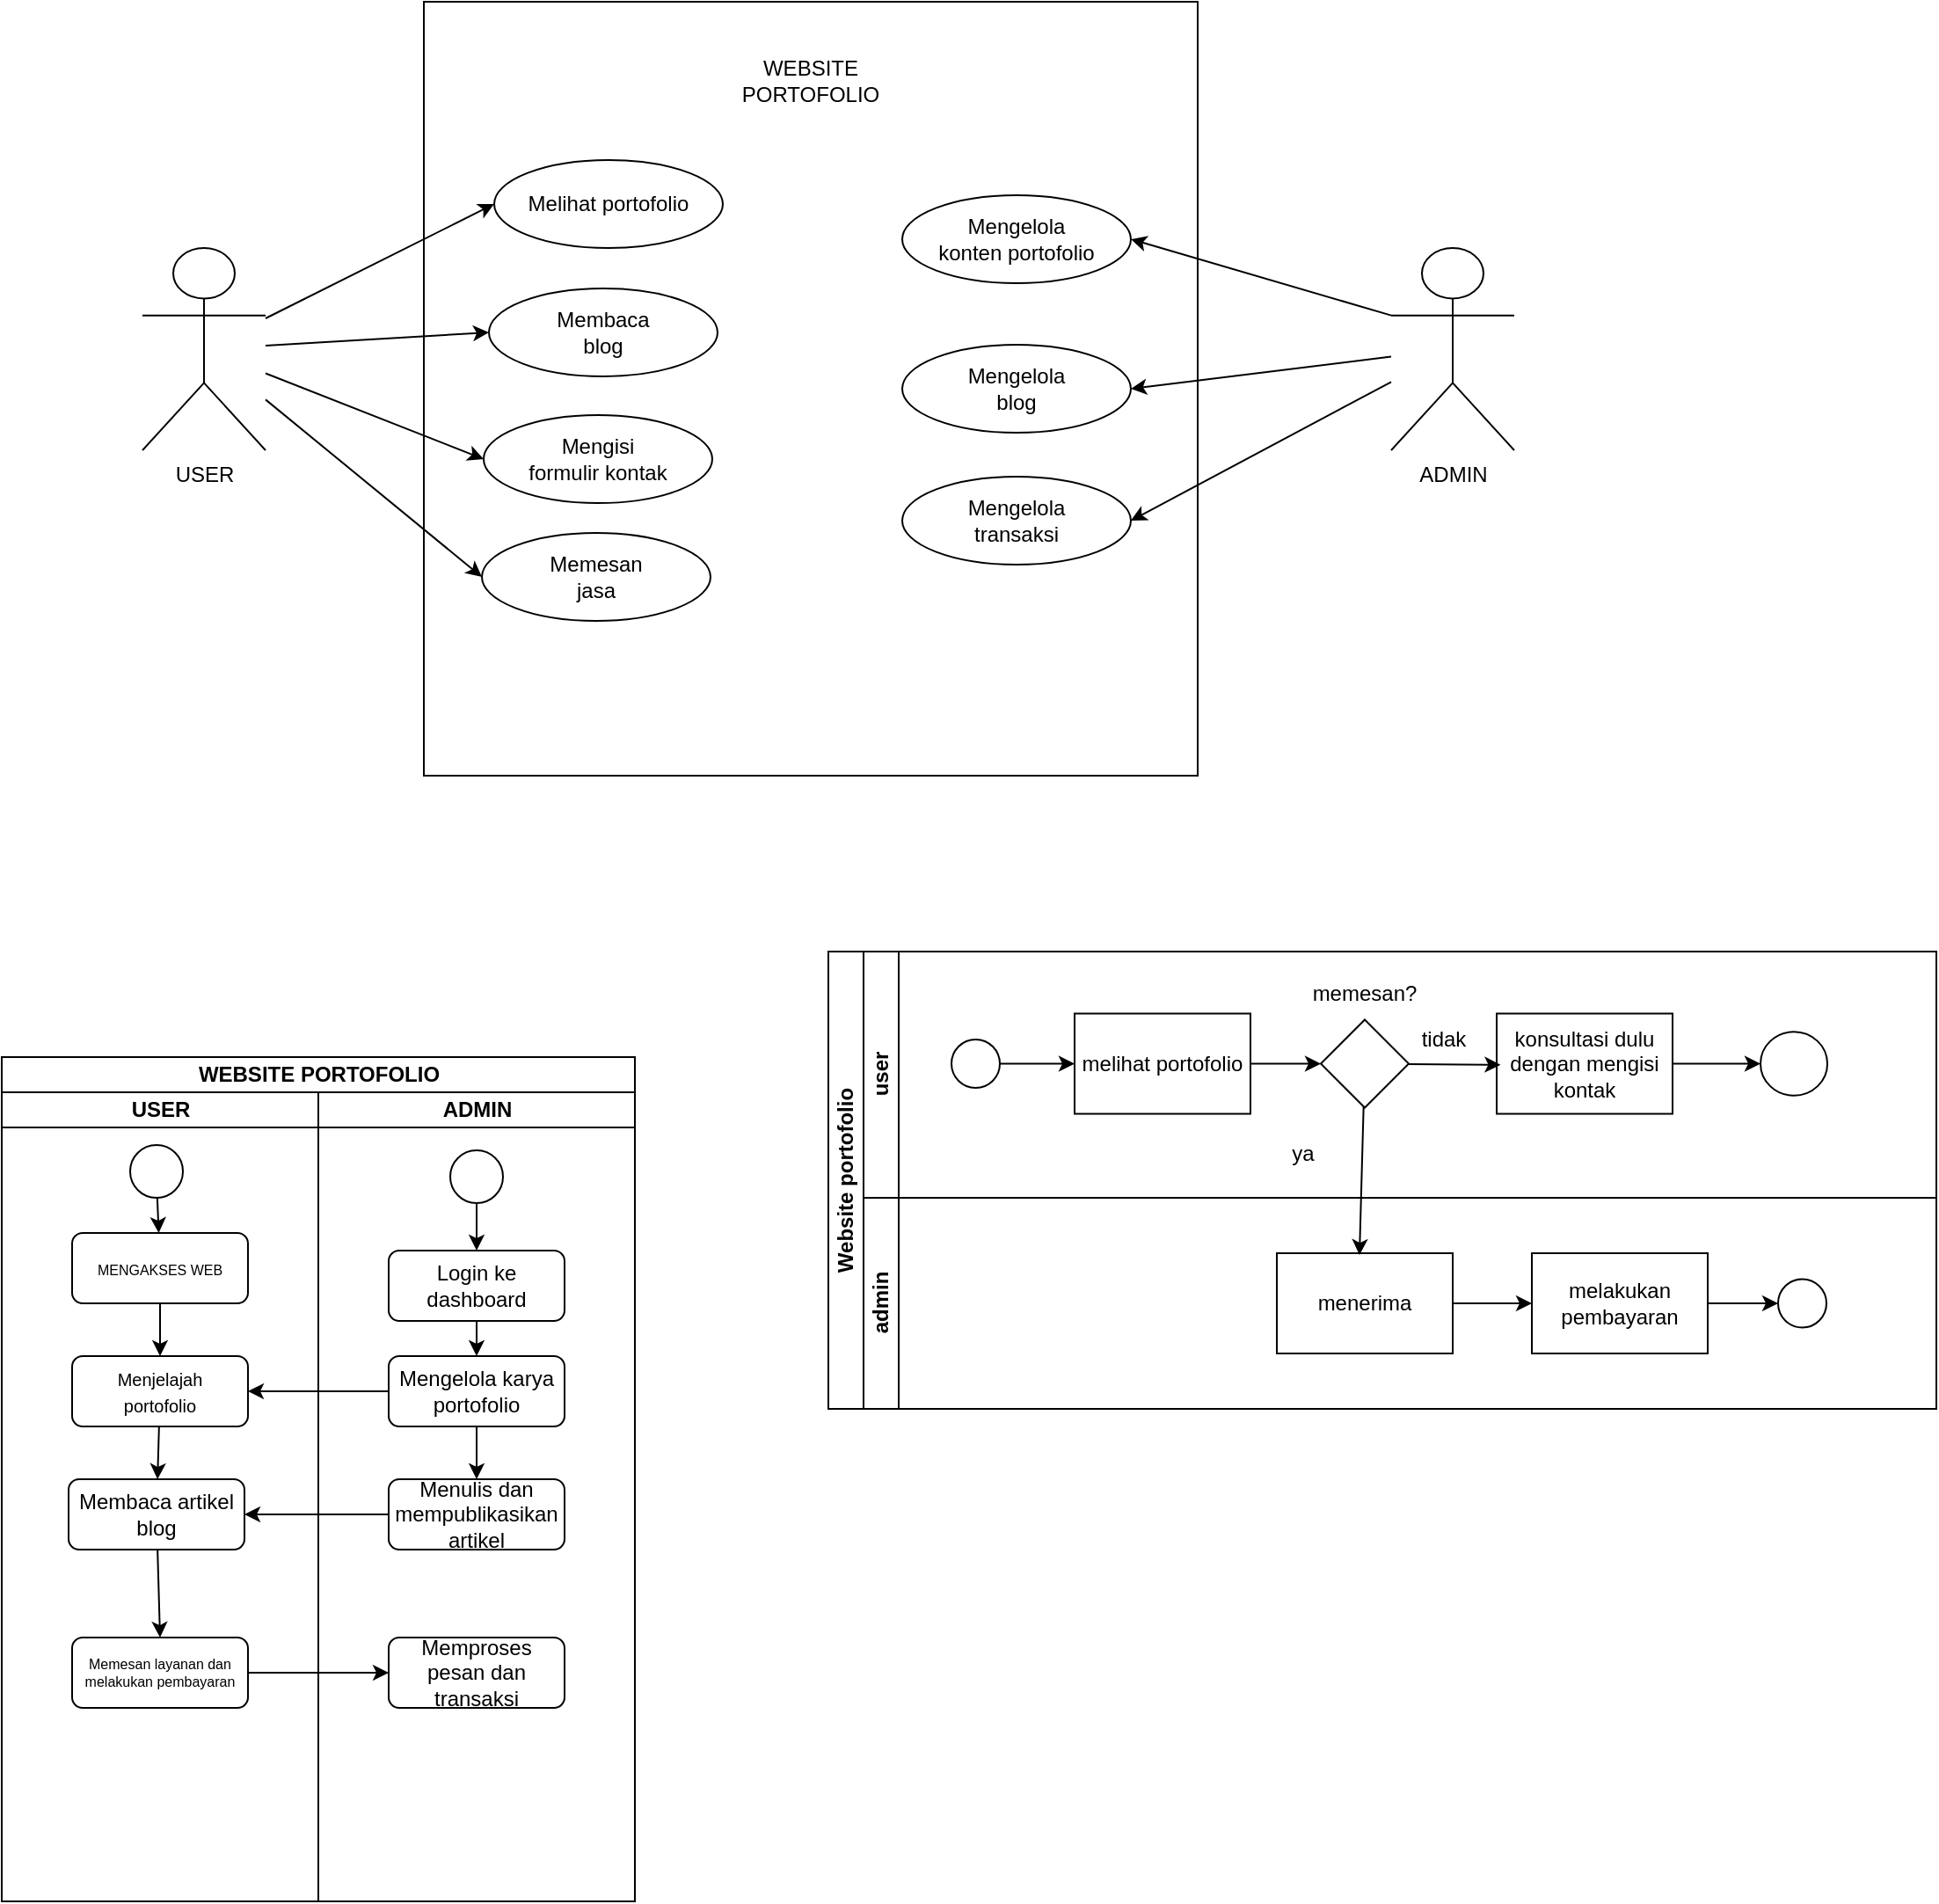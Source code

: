 <mxfile version="26.2.14">
  <diagram name="Page-1" id="8ce9d11a-91a2-4d17-14d8-a56ed91bf033">
    <mxGraphModel dx="1226" dy="628" grid="1" gridSize="10" guides="1" tooltips="1" connect="1" arrows="1" fold="1" page="1" pageScale="1" pageWidth="1100" pageHeight="850" background="none" math="0" shadow="0">
      <root>
        <mxCell id="0" />
        <mxCell id="1" parent="0" />
        <mxCell id="1VidxnAwMl93FYRSPpWP-23" value="" style="group" vertex="1" connectable="0" parent="1">
          <mxGeometry x="160" y="260" width="780" height="440" as="geometry" />
        </mxCell>
        <mxCell id="1VidxnAwMl93FYRSPpWP-2" value="" style="whiteSpace=wrap;html=1;aspect=fixed;" vertex="1" parent="1VidxnAwMl93FYRSPpWP-23">
          <mxGeometry x="160" width="440" height="440" as="geometry" />
        </mxCell>
        <mxCell id="1VidxnAwMl93FYRSPpWP-16" style="rounded=0;orthogonalLoop=1;jettySize=auto;html=1;entryX=0;entryY=0.5;entryDx=0;entryDy=0;" edge="1" parent="1VidxnAwMl93FYRSPpWP-23" source="1VidxnAwMl93FYRSPpWP-3" target="1VidxnAwMl93FYRSPpWP-5">
          <mxGeometry relative="1" as="geometry" />
        </mxCell>
        <mxCell id="1VidxnAwMl93FYRSPpWP-17" style="edgeStyle=none;rounded=0;orthogonalLoop=1;jettySize=auto;html=1;entryX=0;entryY=0.5;entryDx=0;entryDy=0;" edge="1" parent="1VidxnAwMl93FYRSPpWP-23" source="1VidxnAwMl93FYRSPpWP-3" target="1VidxnAwMl93FYRSPpWP-10">
          <mxGeometry relative="1" as="geometry" />
        </mxCell>
        <mxCell id="1VidxnAwMl93FYRSPpWP-18" style="edgeStyle=none;rounded=0;orthogonalLoop=1;jettySize=auto;html=1;entryX=0;entryY=0.5;entryDx=0;entryDy=0;" edge="1" parent="1VidxnAwMl93FYRSPpWP-23" source="1VidxnAwMl93FYRSPpWP-3" target="1VidxnAwMl93FYRSPpWP-8">
          <mxGeometry relative="1" as="geometry" />
        </mxCell>
        <mxCell id="1VidxnAwMl93FYRSPpWP-19" style="edgeStyle=none;rounded=0;orthogonalLoop=1;jettySize=auto;html=1;entryX=0;entryY=0.5;entryDx=0;entryDy=0;" edge="1" parent="1VidxnAwMl93FYRSPpWP-23" source="1VidxnAwMl93FYRSPpWP-3" target="1VidxnAwMl93FYRSPpWP-9">
          <mxGeometry relative="1" as="geometry" />
        </mxCell>
        <mxCell id="1VidxnAwMl93FYRSPpWP-3" value="USER" style="shape=umlActor;verticalLabelPosition=bottom;verticalAlign=top;html=1;outlineConnect=0;" vertex="1" parent="1VidxnAwMl93FYRSPpWP-23">
          <mxGeometry y="140" width="70" height="115" as="geometry" />
        </mxCell>
        <mxCell id="1VidxnAwMl93FYRSPpWP-20" style="edgeStyle=none;rounded=0;orthogonalLoop=1;jettySize=auto;html=1;exitX=0;exitY=0.333;exitDx=0;exitDy=0;exitPerimeter=0;entryX=1;entryY=0.5;entryDx=0;entryDy=0;" edge="1" parent="1VidxnAwMl93FYRSPpWP-23" source="1VidxnAwMl93FYRSPpWP-4" target="1VidxnAwMl93FYRSPpWP-11">
          <mxGeometry relative="1" as="geometry" />
        </mxCell>
        <mxCell id="1VidxnAwMl93FYRSPpWP-21" style="edgeStyle=none;rounded=0;orthogonalLoop=1;jettySize=auto;html=1;entryX=1;entryY=0.5;entryDx=0;entryDy=0;" edge="1" parent="1VidxnAwMl93FYRSPpWP-23" source="1VidxnAwMl93FYRSPpWP-4" target="1VidxnAwMl93FYRSPpWP-12">
          <mxGeometry relative="1" as="geometry" />
        </mxCell>
        <mxCell id="1VidxnAwMl93FYRSPpWP-22" style="edgeStyle=none;rounded=0;orthogonalLoop=1;jettySize=auto;html=1;entryX=1;entryY=0.5;entryDx=0;entryDy=0;" edge="1" parent="1VidxnAwMl93FYRSPpWP-23" source="1VidxnAwMl93FYRSPpWP-4" target="1VidxnAwMl93FYRSPpWP-13">
          <mxGeometry relative="1" as="geometry" />
        </mxCell>
        <mxCell id="1VidxnAwMl93FYRSPpWP-4" value="ADMIN" style="shape=umlActor;verticalLabelPosition=bottom;verticalAlign=top;html=1;outlineConnect=0;" vertex="1" parent="1VidxnAwMl93FYRSPpWP-23">
          <mxGeometry x="710" y="140" width="70" height="115" as="geometry" />
        </mxCell>
        <mxCell id="1VidxnAwMl93FYRSPpWP-5" value="Melihat portofolio" style="ellipse;whiteSpace=wrap;html=1;align=center;" vertex="1" parent="1VidxnAwMl93FYRSPpWP-23">
          <mxGeometry x="200" y="90" width="130" height="50" as="geometry" />
        </mxCell>
        <mxCell id="1VidxnAwMl93FYRSPpWP-8" value="Membaca&lt;br&gt;blog" style="ellipse;whiteSpace=wrap;html=1;align=center;" vertex="1" parent="1VidxnAwMl93FYRSPpWP-23">
          <mxGeometry x="197" y="163" width="130" height="50" as="geometry" />
        </mxCell>
        <mxCell id="1VidxnAwMl93FYRSPpWP-9" value="Mengisi&#xa;formulir kontak" style="ellipse;whiteSpace=wrap;html=1;align=center;" vertex="1" parent="1VidxnAwMl93FYRSPpWP-23">
          <mxGeometry x="194" y="235" width="130" height="50" as="geometry" />
        </mxCell>
        <mxCell id="1VidxnAwMl93FYRSPpWP-10" value="Memesan&lt;br&gt;jasa" style="ellipse;whiteSpace=wrap;html=1;align=center;" vertex="1" parent="1VidxnAwMl93FYRSPpWP-23">
          <mxGeometry x="193" y="302" width="130" height="50" as="geometry" />
        </mxCell>
        <mxCell id="1VidxnAwMl93FYRSPpWP-11" value="Mengelola&#xa;konten portofolio" style="ellipse;whiteSpace=wrap;html=1;align=center;" vertex="1" parent="1VidxnAwMl93FYRSPpWP-23">
          <mxGeometry x="432" y="110" width="130" height="50" as="geometry" />
        </mxCell>
        <mxCell id="1VidxnAwMl93FYRSPpWP-12" value="Mengelola&#xa;blog" style="ellipse;whiteSpace=wrap;html=1;align=center;" vertex="1" parent="1VidxnAwMl93FYRSPpWP-23">
          <mxGeometry x="432" y="195" width="130" height="50" as="geometry" />
        </mxCell>
        <mxCell id="1VidxnAwMl93FYRSPpWP-13" value="Mengelola&#xa;transaksi" style="ellipse;whiteSpace=wrap;html=1;align=center;" vertex="1" parent="1VidxnAwMl93FYRSPpWP-23">
          <mxGeometry x="432" y="270" width="130" height="50" as="geometry" />
        </mxCell>
        <mxCell id="1VidxnAwMl93FYRSPpWP-15" value="WEBSITE PORTOFOLIO" style="text;html=1;align=center;verticalAlign=middle;whiteSpace=wrap;rounded=0;" vertex="1" parent="1VidxnAwMl93FYRSPpWP-23">
          <mxGeometry x="350" y="30" width="60" height="30" as="geometry" />
        </mxCell>
        <mxCell id="1VidxnAwMl93FYRSPpWP-54" value="" style="group" vertex="1" connectable="0" parent="1">
          <mxGeometry x="80" y="860" width="360" height="480" as="geometry" />
        </mxCell>
        <mxCell id="1VidxnAwMl93FYRSPpWP-26" value="WEBSITE PORTOFOLIO" style="swimlane;childLayout=stackLayout;resizeParent=1;resizeParentMax=0;startSize=20;html=1;" vertex="1" parent="1VidxnAwMl93FYRSPpWP-54">
          <mxGeometry width="360" height="480" as="geometry" />
        </mxCell>
        <mxCell id="1VidxnAwMl93FYRSPpWP-27" value="USER" style="swimlane;startSize=20;html=1;" vertex="1" parent="1VidxnAwMl93FYRSPpWP-26">
          <mxGeometry y="20" width="180" height="460" as="geometry" />
        </mxCell>
        <mxCell id="1VidxnAwMl93FYRSPpWP-40" style="edgeStyle=none;rounded=0;orthogonalLoop=1;jettySize=auto;html=1;" edge="1" parent="1VidxnAwMl93FYRSPpWP-27" source="1VidxnAwMl93FYRSPpWP-30" target="1VidxnAwMl93FYRSPpWP-31">
          <mxGeometry relative="1" as="geometry" />
        </mxCell>
        <mxCell id="1VidxnAwMl93FYRSPpWP-30" value="" style="ellipse;whiteSpace=wrap;html=1;aspect=fixed;" vertex="1" parent="1VidxnAwMl93FYRSPpWP-27">
          <mxGeometry x="73" y="30" width="30" height="30" as="geometry" />
        </mxCell>
        <mxCell id="1VidxnAwMl93FYRSPpWP-36" style="edgeStyle=none;rounded=0;orthogonalLoop=1;jettySize=auto;html=1;entryX=0.5;entryY=0;entryDx=0;entryDy=0;" edge="1" parent="1VidxnAwMl93FYRSPpWP-27" source="1VidxnAwMl93FYRSPpWP-31" target="1VidxnAwMl93FYRSPpWP-32">
          <mxGeometry relative="1" as="geometry" />
        </mxCell>
        <mxCell id="1VidxnAwMl93FYRSPpWP-31" value="&lt;font style=&quot;font-size: 8px;&quot;&gt;MENGAKSES WEB&lt;/font&gt;" style="rounded=1;whiteSpace=wrap;html=1;" vertex="1" parent="1VidxnAwMl93FYRSPpWP-27">
          <mxGeometry x="40" y="80" width="100" height="40" as="geometry" />
        </mxCell>
        <mxCell id="1VidxnAwMl93FYRSPpWP-43" style="edgeStyle=none;rounded=0;orthogonalLoop=1;jettySize=auto;html=1;" edge="1" parent="1VidxnAwMl93FYRSPpWP-27" source="1VidxnAwMl93FYRSPpWP-32" target="1VidxnAwMl93FYRSPpWP-33">
          <mxGeometry relative="1" as="geometry" />
        </mxCell>
        <mxCell id="1VidxnAwMl93FYRSPpWP-32" value="&lt;font style=&quot;font-size: 10px;&quot;&gt;Menjelajah&lt;br&gt;portofolio&lt;/font&gt;" style="rounded=1;whiteSpace=wrap;html=1;" vertex="1" parent="1VidxnAwMl93FYRSPpWP-27">
          <mxGeometry x="40" y="150" width="100" height="40" as="geometry" />
        </mxCell>
        <mxCell id="1VidxnAwMl93FYRSPpWP-44" style="edgeStyle=none;rounded=0;orthogonalLoop=1;jettySize=auto;html=1;entryX=0.5;entryY=0;entryDx=0;entryDy=0;" edge="1" parent="1VidxnAwMl93FYRSPpWP-27" source="1VidxnAwMl93FYRSPpWP-33" target="1VidxnAwMl93FYRSPpWP-37">
          <mxGeometry relative="1" as="geometry" />
        </mxCell>
        <mxCell id="1VidxnAwMl93FYRSPpWP-33" value="Membaca artikel blog" style="rounded=1;whiteSpace=wrap;html=1;" vertex="1" parent="1VidxnAwMl93FYRSPpWP-27">
          <mxGeometry x="38" y="220" width="100" height="40" as="geometry" />
        </mxCell>
        <mxCell id="1VidxnAwMl93FYRSPpWP-37" value="Memesan layanan dan melakukan pembayaran" style="rounded=1;whiteSpace=wrap;html=1;fontSize=8;" vertex="1" parent="1VidxnAwMl93FYRSPpWP-27">
          <mxGeometry x="40" y="310" width="100" height="40" as="geometry" />
        </mxCell>
        <mxCell id="1VidxnAwMl93FYRSPpWP-28" value="ADMIN" style="swimlane;startSize=20;html=1;" vertex="1" parent="1VidxnAwMl93FYRSPpWP-26">
          <mxGeometry x="180" y="20" width="180" height="460" as="geometry" />
        </mxCell>
        <mxCell id="1VidxnAwMl93FYRSPpWP-46" style="edgeStyle=none;rounded=0;orthogonalLoop=1;jettySize=auto;html=1;entryX=0.5;entryY=0;entryDx=0;entryDy=0;" edge="1" parent="1VidxnAwMl93FYRSPpWP-28" source="1VidxnAwMl93FYRSPpWP-34" target="1VidxnAwMl93FYRSPpWP-35">
          <mxGeometry relative="1" as="geometry" />
        </mxCell>
        <mxCell id="1VidxnAwMl93FYRSPpWP-34" value="Login ke dashboard" style="rounded=1;whiteSpace=wrap;html=1;" vertex="1" parent="1VidxnAwMl93FYRSPpWP-28">
          <mxGeometry x="40" y="90" width="100" height="40" as="geometry" />
        </mxCell>
        <mxCell id="1VidxnAwMl93FYRSPpWP-47" style="edgeStyle=none;rounded=0;orthogonalLoop=1;jettySize=auto;html=1;" edge="1" parent="1VidxnAwMl93FYRSPpWP-28" source="1VidxnAwMl93FYRSPpWP-35" target="1VidxnAwMl93FYRSPpWP-38">
          <mxGeometry relative="1" as="geometry" />
        </mxCell>
        <mxCell id="1VidxnAwMl93FYRSPpWP-35" value="Mengelola karya portofolio" style="rounded=1;whiteSpace=wrap;html=1;" vertex="1" parent="1VidxnAwMl93FYRSPpWP-28">
          <mxGeometry x="40" y="150" width="100" height="40" as="geometry" />
        </mxCell>
        <mxCell id="1VidxnAwMl93FYRSPpWP-38" value="Menulis dan mempublikasikan artikel" style="rounded=1;whiteSpace=wrap;html=1;" vertex="1" parent="1VidxnAwMl93FYRSPpWP-28">
          <mxGeometry x="40" y="220" width="100" height="40" as="geometry" />
        </mxCell>
        <mxCell id="1VidxnAwMl93FYRSPpWP-49" value="Memproses pesan dan transaksi" style="rounded=1;whiteSpace=wrap;html=1;" vertex="1" parent="1VidxnAwMl93FYRSPpWP-28">
          <mxGeometry x="40" y="310" width="100" height="40" as="geometry" />
        </mxCell>
        <mxCell id="1VidxnAwMl93FYRSPpWP-39" value="" style="ellipse;whiteSpace=wrap;html=1;aspect=fixed;" vertex="1" parent="1VidxnAwMl93FYRSPpWP-28">
          <mxGeometry x="75" y="33" width="30" height="30" as="geometry" />
        </mxCell>
        <mxCell id="1VidxnAwMl93FYRSPpWP-41" value="" style="edgeStyle=none;rounded=0;orthogonalLoop=1;jettySize=auto;html=1;" edge="1" parent="1VidxnAwMl93FYRSPpWP-28" source="1VidxnAwMl93FYRSPpWP-39" target="1VidxnAwMl93FYRSPpWP-34">
          <mxGeometry relative="1" as="geometry" />
        </mxCell>
        <mxCell id="1VidxnAwMl93FYRSPpWP-42" style="edgeStyle=none;rounded=0;orthogonalLoop=1;jettySize=auto;html=1;" edge="1" parent="1VidxnAwMl93FYRSPpWP-26" source="1VidxnAwMl93FYRSPpWP-35" target="1VidxnAwMl93FYRSPpWP-32">
          <mxGeometry relative="1" as="geometry" />
        </mxCell>
        <mxCell id="1VidxnAwMl93FYRSPpWP-53" style="edgeStyle=none;rounded=0;orthogonalLoop=1;jettySize=auto;html=1;" edge="1" parent="1VidxnAwMl93FYRSPpWP-26" source="1VidxnAwMl93FYRSPpWP-38" target="1VidxnAwMl93FYRSPpWP-33">
          <mxGeometry relative="1" as="geometry" />
        </mxCell>
        <mxCell id="1VidxnAwMl93FYRSPpWP-51" style="edgeStyle=none;rounded=0;orthogonalLoop=1;jettySize=auto;html=1;entryX=0;entryY=0.5;entryDx=0;entryDy=0;" edge="1" parent="1VidxnAwMl93FYRSPpWP-26" source="1VidxnAwMl93FYRSPpWP-37" target="1VidxnAwMl93FYRSPpWP-49">
          <mxGeometry relative="1" as="geometry" />
        </mxCell>
        <mxCell id="1VidxnAwMl93FYRSPpWP-64" value="Website portofolio" style="swimlane;html=1;childLayout=stackLayout;resizeParent=1;resizeParentMax=0;horizontal=0;startSize=20;horizontalStack=0;whiteSpace=wrap;" vertex="1" parent="1">
          <mxGeometry x="550" y="800" width="630" height="260" as="geometry" />
        </mxCell>
        <mxCell id="1VidxnAwMl93FYRSPpWP-65" value="user" style="swimlane;html=1;startSize=20;horizontal=0;" vertex="1" parent="1VidxnAwMl93FYRSPpWP-64">
          <mxGeometry x="20" width="610" height="140" as="geometry" />
        </mxCell>
        <mxCell id="1VidxnAwMl93FYRSPpWP-68" value="" style="points=[[0.145,0.145,0],[0.5,0,0],[0.855,0.145,0],[1,0.5,0],[0.855,0.855,0],[0.5,1,0],[0.145,0.855,0],[0,0.5,0]];shape=mxgraph.bpmn.event;html=1;verticalLabelPosition=bottom;labelBackgroundColor=#ffffff;verticalAlign=top;align=center;perimeter=ellipsePerimeter;outlineConnect=0;aspect=fixed;outline=standard;symbol=general;" vertex="1" parent="1VidxnAwMl93FYRSPpWP-65">
          <mxGeometry x="50" y="50" width="27.5" height="27.5" as="geometry" />
        </mxCell>
        <mxCell id="1VidxnAwMl93FYRSPpWP-85" style="edgeStyle=none;rounded=0;orthogonalLoop=1;jettySize=auto;html=1;" edge="1" parent="1VidxnAwMl93FYRSPpWP-65" source="1VidxnAwMl93FYRSPpWP-69" target="1VidxnAwMl93FYRSPpWP-83">
          <mxGeometry relative="1" as="geometry" />
        </mxCell>
        <mxCell id="1VidxnAwMl93FYRSPpWP-69" value="melihat portofolio" style="points=[[0.25,0,0],[0.5,0,0],[0.75,0,0],[1,0.25,0],[1,0.5,0],[1,0.75,0],[0.75,1,0],[0.5,1,0],[0.25,1,0],[0,0.75,0],[0,0.5,0],[0,0.25,0]];shape=mxgraph.bpmn.task2;whiteSpace=wrap;rectStyle=rounded;size=10;html=1;container=1;expand=0;collapsible=0;taskMarker=abstract;" vertex="1" parent="1VidxnAwMl93FYRSPpWP-65">
          <mxGeometry x="120" y="35.25" width="100" height="57" as="geometry" />
        </mxCell>
        <mxCell id="1VidxnAwMl93FYRSPpWP-83" value="" style="points=[[0.25,0.25,0],[0.5,0,0],[0.75,0.25,0],[1,0.5,0],[0.75,0.75,0],[0.5,1,0],[0.25,0.75,0],[0,0.5,0]];shape=mxgraph.bpmn.gateway2;html=1;verticalLabelPosition=bottom;labelBackgroundColor=#ffffff;verticalAlign=top;align=center;perimeter=rhombusPerimeter;outlineConnect=0;outline=none;symbol=none;" vertex="1" parent="1VidxnAwMl93FYRSPpWP-65">
          <mxGeometry x="260" y="38.75" width="50" height="50" as="geometry" />
        </mxCell>
        <mxCell id="1VidxnAwMl93FYRSPpWP-100" value="" style="edgeStyle=none;rounded=0;orthogonalLoop=1;jettySize=auto;html=1;" edge="1" parent="1VidxnAwMl93FYRSPpWP-65" source="1VidxnAwMl93FYRSPpWP-84" target="1VidxnAwMl93FYRSPpWP-99">
          <mxGeometry relative="1" as="geometry" />
        </mxCell>
        <mxCell id="1VidxnAwMl93FYRSPpWP-84" value="konsultasi dulu&lt;div&gt;dengan mengisi kontak&lt;/div&gt;" style="points=[[0.25,0,0],[0.5,0,0],[0.75,0,0],[1,0.25,0],[1,0.5,0],[1,0.75,0],[0.75,1,0],[0.5,1,0],[0.25,1,0],[0,0.75,0],[0,0.5,0],[0,0.25,0]];shape=mxgraph.bpmn.task2;whiteSpace=wrap;rectStyle=rounded;size=10;html=1;container=1;expand=0;collapsible=0;taskMarker=abstract;" vertex="1" parent="1VidxnAwMl93FYRSPpWP-65">
          <mxGeometry x="360" y="35.25" width="100" height="57" as="geometry" />
        </mxCell>
        <mxCell id="1VidxnAwMl93FYRSPpWP-87" style="edgeStyle=none;rounded=0;orthogonalLoop=1;jettySize=auto;html=1;entryX=0.022;entryY=0.511;entryDx=0;entryDy=0;entryPerimeter=0;" edge="1" parent="1VidxnAwMl93FYRSPpWP-65" source="1VidxnAwMl93FYRSPpWP-83" target="1VidxnAwMl93FYRSPpWP-84">
          <mxGeometry relative="1" as="geometry" />
        </mxCell>
        <mxCell id="1VidxnAwMl93FYRSPpWP-91" value="memesan?" style="text;html=1;align=center;verticalAlign=middle;whiteSpace=wrap;rounded=0;" vertex="1" parent="1VidxnAwMl93FYRSPpWP-65">
          <mxGeometry x="255" y="9" width="60" height="30" as="geometry" />
        </mxCell>
        <mxCell id="1VidxnAwMl93FYRSPpWP-92" value="ya" style="text;html=1;align=center;verticalAlign=middle;whiteSpace=wrap;rounded=0;" vertex="1" parent="1VidxnAwMl93FYRSPpWP-65">
          <mxGeometry x="220" y="100" width="60" height="30" as="geometry" />
        </mxCell>
        <mxCell id="1VidxnAwMl93FYRSPpWP-93" value="tidak" style="text;html=1;align=center;verticalAlign=middle;whiteSpace=wrap;rounded=0;" vertex="1" parent="1VidxnAwMl93FYRSPpWP-65">
          <mxGeometry x="300" y="35.25" width="60" height="30" as="geometry" />
        </mxCell>
        <mxCell id="1VidxnAwMl93FYRSPpWP-97" style="edgeStyle=none;rounded=0;orthogonalLoop=1;jettySize=auto;html=1;entryX=0;entryY=0.5;entryDx=0;entryDy=0;entryPerimeter=0;" edge="1" parent="1VidxnAwMl93FYRSPpWP-65" source="1VidxnAwMl93FYRSPpWP-68" target="1VidxnAwMl93FYRSPpWP-69">
          <mxGeometry relative="1" as="geometry" />
        </mxCell>
        <mxCell id="1VidxnAwMl93FYRSPpWP-99" value="" style="ellipse;whiteSpace=wrap;html=1;" vertex="1" parent="1VidxnAwMl93FYRSPpWP-65">
          <mxGeometry x="510" y="45.63" width="38.03" height="36.25" as="geometry" />
        </mxCell>
        <mxCell id="1VidxnAwMl93FYRSPpWP-66" value="admin" style="swimlane;html=1;startSize=20;horizontal=0;" vertex="1" parent="1VidxnAwMl93FYRSPpWP-64">
          <mxGeometry x="20" y="140" width="610" height="120" as="geometry" />
        </mxCell>
        <mxCell id="1VidxnAwMl93FYRSPpWP-90" value="" style="edgeStyle=none;rounded=0;orthogonalLoop=1;jettySize=auto;html=1;" edge="1" parent="1VidxnAwMl93FYRSPpWP-66" source="1VidxnAwMl93FYRSPpWP-82" target="1VidxnAwMl93FYRSPpWP-89">
          <mxGeometry relative="1" as="geometry" />
        </mxCell>
        <mxCell id="1VidxnAwMl93FYRSPpWP-82" value="menerima" style="points=[[0.25,0,0],[0.5,0,0],[0.75,0,0],[1,0.25,0],[1,0.5,0],[1,0.75,0],[0.75,1,0],[0.5,1,0],[0.25,1,0],[0,0.75,0],[0,0.5,0],[0,0.25,0]];shape=mxgraph.bpmn.task2;whiteSpace=wrap;rectStyle=rounded;size=10;html=1;container=1;expand=0;collapsible=0;taskMarker=abstract;" vertex="1" parent="1VidxnAwMl93FYRSPpWP-66">
          <mxGeometry x="235" y="31.5" width="100" height="57" as="geometry" />
        </mxCell>
        <mxCell id="1VidxnAwMl93FYRSPpWP-98" style="edgeStyle=none;rounded=0;orthogonalLoop=1;jettySize=auto;html=1;" edge="1" parent="1VidxnAwMl93FYRSPpWP-66" source="1VidxnAwMl93FYRSPpWP-89" target="1VidxnAwMl93FYRSPpWP-96">
          <mxGeometry relative="1" as="geometry" />
        </mxCell>
        <mxCell id="1VidxnAwMl93FYRSPpWP-89" value="melakukan pembayaran" style="points=[[0.25,0,0],[0.5,0,0],[0.75,0,0],[1,0.25,0],[1,0.5,0],[1,0.75,0],[0.75,1,0],[0.5,1,0],[0.25,1,0],[0,0.75,0],[0,0.5,0],[0,0.25,0]];shape=mxgraph.bpmn.task2;whiteSpace=wrap;rectStyle=rounded;size=10;html=1;container=1;expand=0;collapsible=0;taskMarker=abstract;" vertex="1" parent="1VidxnAwMl93FYRSPpWP-66">
          <mxGeometry x="380" y="31.5" width="100" height="57" as="geometry" />
        </mxCell>
        <mxCell id="1VidxnAwMl93FYRSPpWP-96" value="" style="points=[[0.145,0.145,0],[0.5,0,0],[0.855,0.145,0],[1,0.5,0],[0.855,0.855,0],[0.5,1,0],[0.145,0.855,0],[0,0.5,0]];shape=mxgraph.bpmn.event;html=1;verticalLabelPosition=bottom;labelBackgroundColor=#ffffff;verticalAlign=top;align=center;perimeter=ellipsePerimeter;outlineConnect=0;aspect=fixed;outline=standard;symbol=general;" vertex="1" parent="1VidxnAwMl93FYRSPpWP-66">
          <mxGeometry x="520" y="46.25" width="27.5" height="27.5" as="geometry" />
        </mxCell>
        <mxCell id="1VidxnAwMl93FYRSPpWP-88" style="edgeStyle=none;rounded=0;orthogonalLoop=1;jettySize=auto;html=1;entryX=0.47;entryY=0.018;entryDx=0;entryDy=0;entryPerimeter=0;" edge="1" parent="1VidxnAwMl93FYRSPpWP-64" source="1VidxnAwMl93FYRSPpWP-83" target="1VidxnAwMl93FYRSPpWP-82">
          <mxGeometry relative="1" as="geometry" />
        </mxCell>
      </root>
    </mxGraphModel>
  </diagram>
</mxfile>
